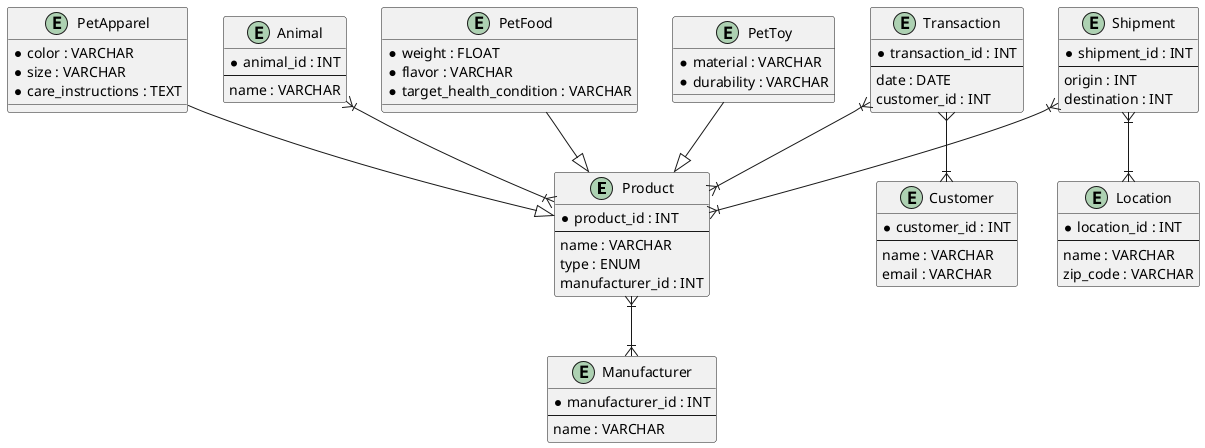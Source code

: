@startuml  Diagram 2
entity Product {
    * product_id : INT
    --
    name : VARCHAR
    type : ENUM
    manufacturer_id : INT
}

entity PetFood {
    * weight : FLOAT
    * flavor : VARCHAR
    * target_health_condition : VARCHAR
}

entity PetToy {
    * material : VARCHAR
    * durability : VARCHAR
}

entity PetApparel {
    * color : VARCHAR
    * size : VARCHAR
    * care_instructions : TEXT
}

entity Animal {
    * animal_id : INT
    --
    name : VARCHAR
}

entity Manufacturer {
    * manufacturer_id : INT
    --
    name : VARCHAR
}

entity Customer {
    * customer_id : INT
    --
    name : VARCHAR
    email : VARCHAR
}

entity Transaction {
    * transaction_id : INT
    --
    date : DATE
    customer_id : INT
}

entity Location {
    * location_id : INT
    --
    name : VARCHAR
    zip_code : VARCHAR
}

entity Shipment {
    * shipment_id : INT
    --
    origin : INT
    destination : INT
}

Product }|--|{ Manufacturer
PetFood --|> Product
PetToy --|> Product
PetApparel --|> Product
Animal }|--|{ Product
Transaction }|--|{ Product
Transaction }--|{ Customer
Shipment }|--|{ Location
Shipment }|--|{ Product

@enduml
